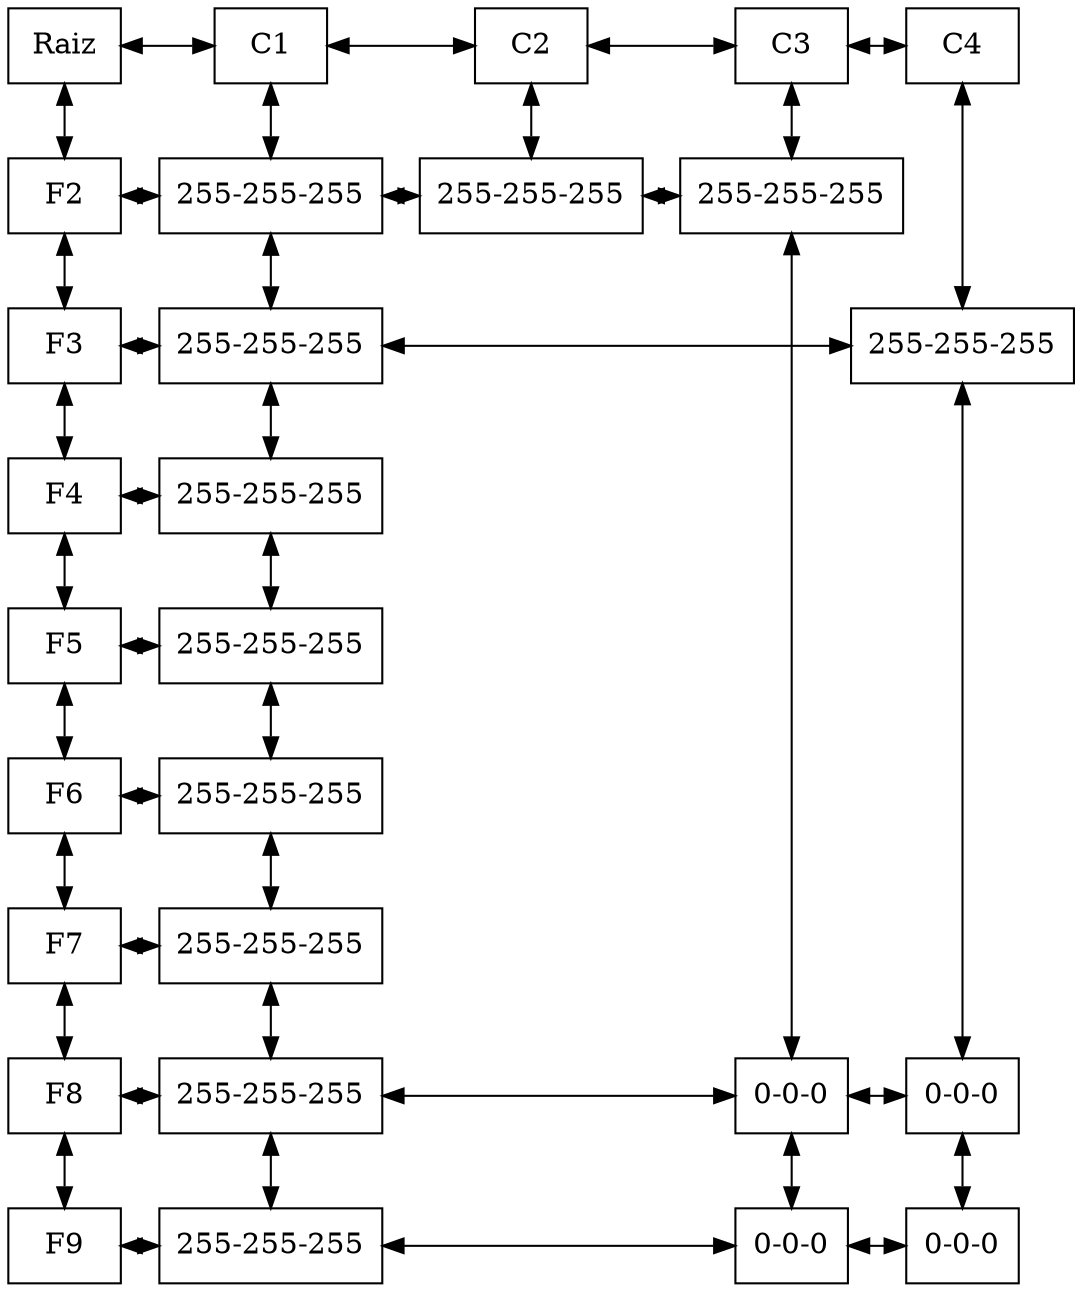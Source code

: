 digraph MatrizCapa{ 
 node[shape=box] 
 rankdir=UD; 
 {rank=min; 
nodo00[label="Raiz" ,rankdir=LR,group=0]; 
nodo20[label="C1" ,rankdir=LR,group=2]; 
nodo30[label="C2" ,rankdir=LR,group=3]; 
nodo40[label="C3" ,rankdir=LR,group=4]; 
nodo50[label="C4" ,rankdir=LR,group=5]; 
}{rank=same; 
nodo00[label="Raiz" ,group=0]; 
nodo20[label="C1" ,group=2]; 
nodo30[label="C2" ,group=3]; 
nodo40[label="C3" ,group=4]; 
nodo50[label="C4" ,group=5]; 
}{rank=same; 
nodo03[label="F2" ,group=0]; 
nodo23[label="255-255-255" ,group=2]; 
nodo33[label="255-255-255" ,group=3]; 
nodo43[label="255-255-255" ,group=4]; 
}{rank=same; 
nodo04[label="F3" ,group=0]; 
nodo24[label="255-255-255" ,group=2]; 
nodo54[label="255-255-255" ,group=5]; 
}{rank=same; 
nodo05[label="F4" ,group=0]; 
nodo25[label="255-255-255" ,group=2]; 
}{rank=same; 
nodo06[label="F5" ,group=0]; 
nodo26[label="255-255-255" ,group=2]; 
}{rank=same; 
nodo07[label="F6" ,group=0]; 
nodo27[label="255-255-255" ,group=2]; 
}{rank=same; 
nodo08[label="F7" ,group=0]; 
nodo28[label="255-255-255" ,group=2]; 
}{rank=same; 
nodo09[label="F8" ,group=0]; 
nodo29[label="255-255-255" ,group=2]; 
nodo49[label="0-0-0" ,group=4]; 
nodo59[label="0-0-0" ,group=5]; 
}{rank=same; 
nodo010[label="F9" ,group=0]; 
nodo210[label="255-255-255" ,group=2]; 
nodo410[label="0-0-0" ,group=4]; 
nodo510[label="0-0-0" ,group=5]; 
}nodo00 -> nodo20 [dir=both];
nodo20 -> nodo30 [dir=both];
nodo30 -> nodo40 [dir=both];
nodo40 -> nodo50 [dir=both];
nodo03 -> nodo23 [dir=both];
nodo23 -> nodo33 [dir=both];
nodo33 -> nodo43 [dir=both];
nodo04 -> nodo24 [dir=both];
nodo24 -> nodo54 [dir=both];
nodo05 -> nodo25 [dir=both];
nodo06 -> nodo26 [dir=both];
nodo07 -> nodo27 [dir=both];
nodo08 -> nodo28 [dir=both];
nodo09 -> nodo29 [dir=both];
nodo29 -> nodo49 [dir=both];
nodo49 -> nodo59 [dir=both];
nodo010 -> nodo210 [dir=both];
nodo210 -> nodo410 [dir=both];
nodo410 -> nodo510 [dir=both];
nodo00 -> nodo03 [dir=both];
nodo03 -> nodo04 [dir=both];
nodo04 -> nodo05 [dir=both];
nodo05 -> nodo06 [dir=both];
nodo06 -> nodo07 [dir=both];
nodo07 -> nodo08 [dir=both];
nodo08 -> nodo09 [dir=both];
nodo09 -> nodo010 [dir=both];
nodo20 -> nodo23 [dir=both];
nodo23 -> nodo24 [dir=both];
nodo24 -> nodo25 [dir=both];
nodo25 -> nodo26 [dir=both];
nodo26 -> nodo27 [dir=both];
nodo27 -> nodo28 [dir=both];
nodo28 -> nodo29 [dir=both];
nodo29 -> nodo210 [dir=both];
nodo30 -> nodo33 [dir=both];
nodo40 -> nodo43 [dir=both];
nodo43 -> nodo49 [dir=both];
nodo49 -> nodo410 [dir=both];
nodo50 -> nodo54 [dir=both];
nodo54 -> nodo59 [dir=both];
nodo59 -> nodo510 [dir=both];
}